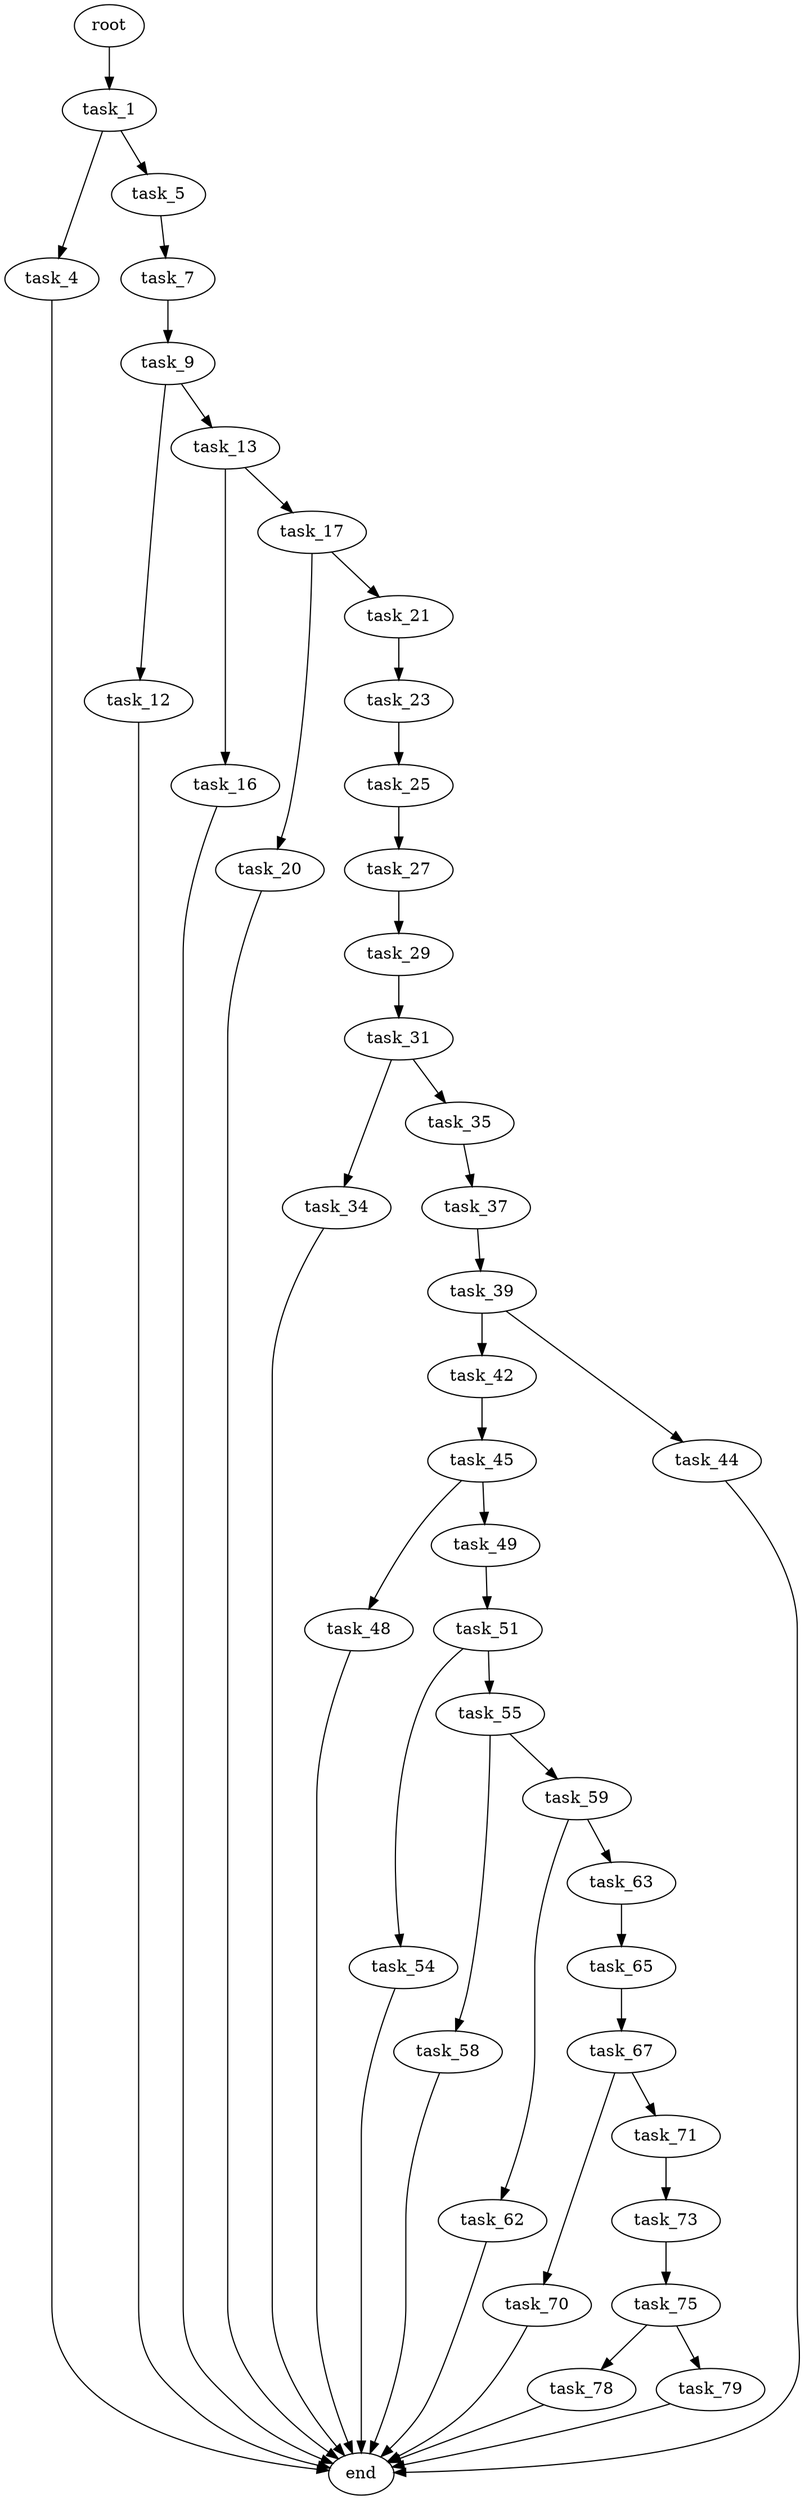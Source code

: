 digraph G {
  root [size="0.000000"];
  task_1 [size="368293445632.000000"];
  task_4 [size="76165445173.000000"];
  task_5 [size="136992165516.000000"];
  end [size="0.000000"];
  task_7 [size="7953602553.000000"];
  task_9 [size="41697638956.000000"];
  task_12 [size="3212189653.000000"];
  task_13 [size="752569926940.000000"];
  task_16 [size="539073162166.000000"];
  task_17 [size="68719476736.000000"];
  task_20 [size="68719476736.000000"];
  task_21 [size="590134426804.000000"];
  task_23 [size="134217728000.000000"];
  task_25 [size="25500032917.000000"];
  task_27 [size="8010236074.000000"];
  task_29 [size="395668721462.000000"];
  task_31 [size="134217728000.000000"];
  task_34 [size="389810163170.000000"];
  task_35 [size="11080581366.000000"];
  task_37 [size="68719476736.000000"];
  task_39 [size="25626607358.000000"];
  task_42 [size="19095291348.000000"];
  task_44 [size="549755813888.000000"];
  task_45 [size="134217728000.000000"];
  task_48 [size="68719476736.000000"];
  task_49 [size="203805717038.000000"];
  task_51 [size="33039116539.000000"];
  task_54 [size="206020466676.000000"];
  task_55 [size="105392614295.000000"];
  task_58 [size="30320676953.000000"];
  task_59 [size="208094102684.000000"];
  task_62 [size="258138108519.000000"];
  task_63 [size="767166167872.000000"];
  task_65 [size="776055807493.000000"];
  task_67 [size="782757789696.000000"];
  task_70 [size="590248228.000000"];
  task_71 [size="1073741824000.000000"];
  task_73 [size="134217728000.000000"];
  task_75 [size="21767320753.000000"];
  task_78 [size="124707721932.000000"];
  task_79 [size="28991029248.000000"];

  root -> task_1 [size="1.000000"];
  task_1 -> task_4 [size="411041792.000000"];
  task_1 -> task_5 [size="411041792.000000"];
  task_4 -> end [size="1.000000"];
  task_5 -> task_7 [size="134217728.000000"];
  task_7 -> task_9 [size="209715200.000000"];
  task_9 -> task_12 [size="679477248.000000"];
  task_9 -> task_13 [size="679477248.000000"];
  task_12 -> end [size="1.000000"];
  task_13 -> task_16 [size="536870912.000000"];
  task_13 -> task_17 [size="536870912.000000"];
  task_16 -> end [size="1.000000"];
  task_17 -> task_20 [size="134217728.000000"];
  task_17 -> task_21 [size="134217728.000000"];
  task_20 -> end [size="1.000000"];
  task_21 -> task_23 [size="536870912.000000"];
  task_23 -> task_25 [size="209715200.000000"];
  task_25 -> task_27 [size="411041792.000000"];
  task_27 -> task_29 [size="134217728.000000"];
  task_29 -> task_31 [size="411041792.000000"];
  task_31 -> task_34 [size="209715200.000000"];
  task_31 -> task_35 [size="209715200.000000"];
  task_34 -> end [size="1.000000"];
  task_35 -> task_37 [size="301989888.000000"];
  task_37 -> task_39 [size="134217728.000000"];
  task_39 -> task_42 [size="33554432.000000"];
  task_39 -> task_44 [size="33554432.000000"];
  task_42 -> task_45 [size="301989888.000000"];
  task_44 -> end [size="1.000000"];
  task_45 -> task_48 [size="209715200.000000"];
  task_45 -> task_49 [size="209715200.000000"];
  task_48 -> end [size="1.000000"];
  task_49 -> task_51 [size="838860800.000000"];
  task_51 -> task_54 [size="33554432.000000"];
  task_51 -> task_55 [size="33554432.000000"];
  task_54 -> end [size="1.000000"];
  task_55 -> task_58 [size="75497472.000000"];
  task_55 -> task_59 [size="75497472.000000"];
  task_58 -> end [size="1.000000"];
  task_59 -> task_62 [size="536870912.000000"];
  task_59 -> task_63 [size="536870912.000000"];
  task_62 -> end [size="1.000000"];
  task_63 -> task_65 [size="536870912.000000"];
  task_65 -> task_67 [size="679477248.000000"];
  task_67 -> task_70 [size="679477248.000000"];
  task_67 -> task_71 [size="679477248.000000"];
  task_70 -> end [size="1.000000"];
  task_71 -> task_73 [size="838860800.000000"];
  task_73 -> task_75 [size="209715200.000000"];
  task_75 -> task_78 [size="411041792.000000"];
  task_75 -> task_79 [size="411041792.000000"];
  task_78 -> end [size="1.000000"];
  task_79 -> end [size="1.000000"];
}
